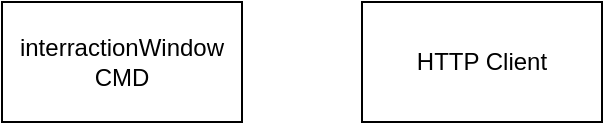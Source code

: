 <mxfile>
    <diagram id="WfDj4Zw3Pzv4TCKINU5R" name="Page-1">
        <mxGraphModel dx="1006" dy="747" grid="1" gridSize="10" guides="1" tooltips="1" connect="1" arrows="1" fold="1" page="1" pageScale="1" pageWidth="827" pageHeight="1169" math="0" shadow="0">
            <root>
                <mxCell id="0"/>
                <mxCell id="1" parent="0"/>
                <mxCell id="2" value="interractionWindow&lt;br&gt;CMD" style="rounded=0;whiteSpace=wrap;html=1;" parent="1" vertex="1">
                    <mxGeometry x="100" y="180" width="120" height="60" as="geometry"/>
                </mxCell>
                <mxCell id="3" value="HTTP Client" style="rounded=0;whiteSpace=wrap;html=1;" vertex="1" parent="1">
                    <mxGeometry x="280" y="180" width="120" height="60" as="geometry"/>
                </mxCell>
            </root>
        </mxGraphModel>
    </diagram>
</mxfile>